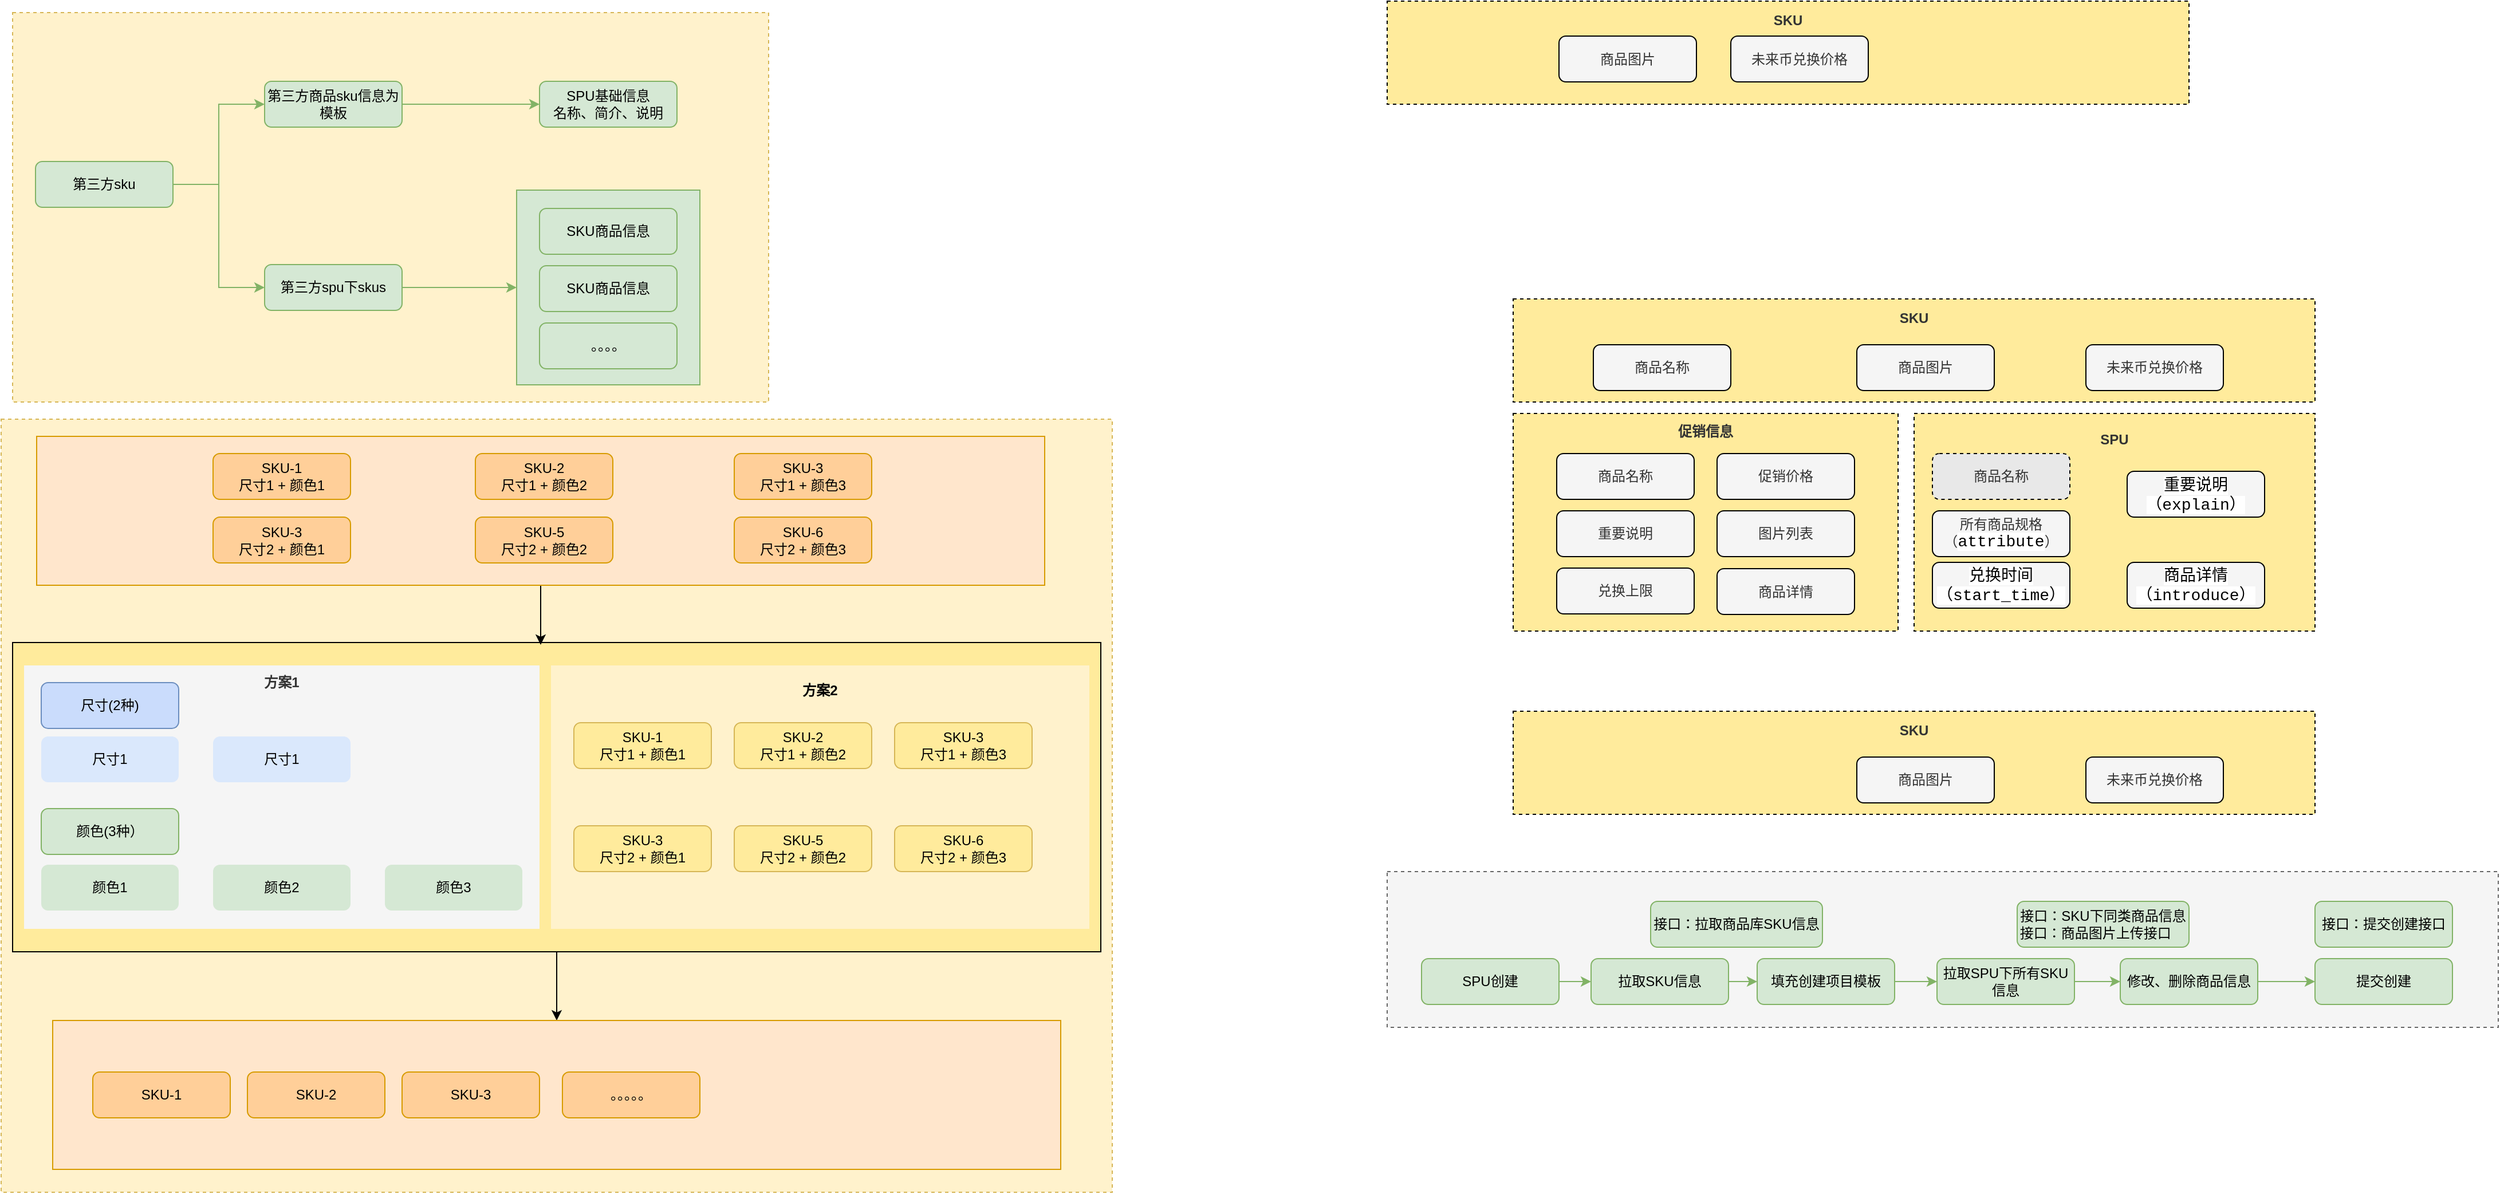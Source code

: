<mxfile version="14.4.4" type="github">
  <diagram id="fdRf9EZ7Ih-U5gFsi0EY" name="第 1 页">
    <mxGraphModel dx="1186" dy="625" grid="1" gridSize="10" guides="1" tooltips="1" connect="1" arrows="1" fold="1" page="1" pageScale="1" pageWidth="827" pageHeight="1169" math="0" shadow="0">
      <root>
        <mxCell id="0" />
        <mxCell id="1" parent="0" />
        <mxCell id="UW1wf2aVnV892IcSHCFa-147" value="" style="rounded=0;whiteSpace=wrap;html=1;dashed=1;strokeColor=#d6b656;fillColor=#fff2cc;" vertex="1" parent="1">
          <mxGeometry y="385" width="970" height="675" as="geometry" />
        </mxCell>
        <mxCell id="UW1wf2aVnV892IcSHCFa-146" value="" style="rounded=0;whiteSpace=wrap;html=1;dashed=1;strokeColor=#d6b656;fillColor=#fff2cc;" vertex="1" parent="1">
          <mxGeometry x="10" y="30" width="660" height="340" as="geometry" />
        </mxCell>
        <mxCell id="UW1wf2aVnV892IcSHCFa-145" value="" style="rounded=0;whiteSpace=wrap;html=1;dashed=1;strokeColor=#666666;fillColor=#f5f5f5;fontColor=#333333;" vertex="1" parent="1">
          <mxGeometry x="1210" y="780" width="970" height="136" as="geometry" />
        </mxCell>
        <mxCell id="UW1wf2aVnV892IcSHCFa-64" value="&lt;span style=&quot;color: rgb(51 , 51 , 51)&quot;&gt;&lt;b&gt;SPU&lt;/b&gt;&lt;br&gt;&lt;br&gt;&lt;br&gt;&lt;br&gt;&lt;br&gt;&lt;br&gt;&lt;br&gt;&lt;br&gt;&lt;br&gt;&lt;br&gt;&lt;br&gt;&lt;/span&gt;" style="rounded=0;whiteSpace=wrap;html=1;dashed=1;strokeColor=#000000;fillColor=#FFEB9C;" vertex="1" parent="1">
          <mxGeometry x="1670" y="380" width="350" height="190" as="geometry" />
        </mxCell>
        <mxCell id="UW1wf2aVnV892IcSHCFa-51" value="" style="edgeStyle=orthogonalEdgeStyle;rounded=0;orthogonalLoop=1;jettySize=auto;html=1;strokeColor=#000000;" edge="1" parent="1" source="UW1wf2aVnV892IcSHCFa-49" target="UW1wf2aVnV892IcSHCFa-50">
          <mxGeometry relative="1" as="geometry" />
        </mxCell>
        <mxCell id="UW1wf2aVnV892IcSHCFa-49" value="" style="rounded=0;whiteSpace=wrap;html=1;strokeColor=#000000;fillColor=#FFEB9C;aspect=fixed;" vertex="1" parent="1">
          <mxGeometry x="10" y="580" width="950" height="270" as="geometry" />
        </mxCell>
        <mxCell id="UW1wf2aVnV892IcSHCFa-41" style="edgeStyle=orthogonalEdgeStyle;rounded=0;orthogonalLoop=1;jettySize=auto;html=1;strokeColor=#000000;" edge="1" parent="1" source="UW1wf2aVnV892IcSHCFa-40">
          <mxGeometry relative="1" as="geometry">
            <mxPoint x="471" y="582" as="targetPoint" />
          </mxGeometry>
        </mxCell>
        <mxCell id="UW1wf2aVnV892IcSHCFa-40" value="" style="rounded=0;whiteSpace=wrap;html=1;strokeColor=#d79b00;fillColor=#ffe6cc;" vertex="1" parent="1">
          <mxGeometry x="31" y="400" width="880" height="130" as="geometry" />
        </mxCell>
        <mxCell id="UW1wf2aVnV892IcSHCFa-38" value="&lt;b&gt;方案1&lt;br&gt;&lt;br&gt;&lt;br&gt;&lt;br&gt;&lt;br&gt;&lt;br&gt;&lt;br&gt;&lt;br&gt;&lt;br&gt;&lt;br&gt;&lt;br&gt;&lt;br&gt;&lt;br&gt;&lt;br&gt;&lt;br&gt;&lt;/b&gt;" style="whiteSpace=wrap;html=1;fillColor=#f5f5f5;fontColor=#333333;dashed=1;strokeColor=none;aspect=fixed;" vertex="1" parent="1">
          <mxGeometry x="20" y="600" width="450" height="230" as="geometry" />
        </mxCell>
        <mxCell id="UW1wf2aVnV892IcSHCFa-4" value="" style="edgeStyle=orthogonalEdgeStyle;rounded=0;orthogonalLoop=1;jettySize=auto;html=1;entryX=0;entryY=0.5;entryDx=0;entryDy=0;fillColor=#d5e8d4;strokeColor=#82b366;" edge="1" parent="1" source="UW1wf2aVnV892IcSHCFa-1" target="UW1wf2aVnV892IcSHCFa-3">
          <mxGeometry relative="1" as="geometry" />
        </mxCell>
        <mxCell id="UW1wf2aVnV892IcSHCFa-12" style="edgeStyle=orthogonalEdgeStyle;rounded=0;orthogonalLoop=1;jettySize=auto;html=1;entryX=0;entryY=0.5;entryDx=0;entryDy=0;fillColor=#d5e8d4;strokeColor=#82b366;" edge="1" parent="1" source="UW1wf2aVnV892IcSHCFa-1" target="UW1wf2aVnV892IcSHCFa-6">
          <mxGeometry relative="1" as="geometry">
            <mxPoint x="240" y="260" as="targetPoint" />
          </mxGeometry>
        </mxCell>
        <mxCell id="UW1wf2aVnV892IcSHCFa-1" value="第三方sku" style="rounded=1;whiteSpace=wrap;html=1;fillColor=#d5e8d4;strokeColor=#82b366;" vertex="1" parent="1">
          <mxGeometry x="30" y="160" width="120" height="40" as="geometry" />
        </mxCell>
        <mxCell id="UW1wf2aVnV892IcSHCFa-10" style="edgeStyle=orthogonalEdgeStyle;rounded=0;orthogonalLoop=1;jettySize=auto;html=1;fillColor=#d5e8d4;strokeColor=#82b366;" edge="1" parent="1" source="UW1wf2aVnV892IcSHCFa-3" target="UW1wf2aVnV892IcSHCFa-9">
          <mxGeometry relative="1" as="geometry" />
        </mxCell>
        <mxCell id="UW1wf2aVnV892IcSHCFa-3" value="第三方商品sku信息为模板" style="rounded=1;whiteSpace=wrap;html=1;fillColor=#d5e8d4;strokeColor=#82b366;" vertex="1" parent="1">
          <mxGeometry x="230" y="90" width="120" height="40" as="geometry" />
        </mxCell>
        <mxCell id="UW1wf2aVnV892IcSHCFa-20" value="" style="edgeStyle=orthogonalEdgeStyle;rounded=0;orthogonalLoop=1;jettySize=auto;html=1;fillColor=#d5e8d4;strokeColor=#82b366;" edge="1" parent="1" source="UW1wf2aVnV892IcSHCFa-6" target="UW1wf2aVnV892IcSHCFa-16">
          <mxGeometry relative="1" as="geometry" />
        </mxCell>
        <mxCell id="UW1wf2aVnV892IcSHCFa-6" value="第三方spu下skus" style="rounded=1;whiteSpace=wrap;html=1;fillColor=#d5e8d4;strokeColor=#82b366;" vertex="1" parent="1">
          <mxGeometry x="230" y="250" width="120" height="40" as="geometry" />
        </mxCell>
        <mxCell id="UW1wf2aVnV892IcSHCFa-9" value="SPU基础信息&lt;br&gt;名称、简介、说明" style="rounded=1;whiteSpace=wrap;html=1;fillColor=#d5e8d4;strokeColor=#82b366;" vertex="1" parent="1">
          <mxGeometry x="470" y="90" width="120" height="40" as="geometry" />
        </mxCell>
        <mxCell id="UW1wf2aVnV892IcSHCFa-13" value="颜色(3种）" style="rounded=1;whiteSpace=wrap;html=1;fillColor=#d5e8d4;strokeColor=#82b366;aspect=fixed;" vertex="1" parent="1">
          <mxGeometry x="35" y="725" width="120" height="40" as="geometry" />
        </mxCell>
        <mxCell id="UW1wf2aVnV892IcSHCFa-14" value="尺寸(2种)" style="rounded=1;whiteSpace=wrap;html=1;strokeColor=#6c8ebf;fillColor=#CADCFC;aspect=fixed;" vertex="1" parent="1">
          <mxGeometry x="35" y="615" width="120" height="40" as="geometry" />
        </mxCell>
        <mxCell id="UW1wf2aVnV892IcSHCFa-23" value="" style="group;fillColor=#d5e8d4;strokeColor=#82b366;" vertex="1" connectable="0" parent="1">
          <mxGeometry x="450" y="185" width="160" height="170" as="geometry" />
        </mxCell>
        <mxCell id="UW1wf2aVnV892IcSHCFa-16" value="" style="whiteSpace=wrap;html=1;fillColor=#d5e8d4;strokeColor=#82b366;" vertex="1" parent="UW1wf2aVnV892IcSHCFa-23">
          <mxGeometry width="160" height="170" as="geometry" />
        </mxCell>
        <mxCell id="UW1wf2aVnV892IcSHCFa-8" value="SKU商品信息" style="rounded=1;whiteSpace=wrap;html=1;fillColor=#d5e8d4;strokeColor=#82b366;" vertex="1" parent="UW1wf2aVnV892IcSHCFa-23">
          <mxGeometry x="20" y="16" width="120" height="40" as="geometry" />
        </mxCell>
        <mxCell id="UW1wf2aVnV892IcSHCFa-17" value="SKU商品信息" style="rounded=1;whiteSpace=wrap;html=1;fillColor=#d5e8d4;strokeColor=#82b366;" vertex="1" parent="UW1wf2aVnV892IcSHCFa-23">
          <mxGeometry x="20" y="66" width="120" height="40" as="geometry" />
        </mxCell>
        <mxCell id="UW1wf2aVnV892IcSHCFa-18" value="。。。。" style="rounded=1;whiteSpace=wrap;html=1;fillColor=#d5e8d4;strokeColor=#82b366;" vertex="1" parent="UW1wf2aVnV892IcSHCFa-23">
          <mxGeometry x="20" y="116" width="120" height="40" as="geometry" />
        </mxCell>
        <mxCell id="UW1wf2aVnV892IcSHCFa-26" value="SKU-1&lt;br&gt;尺寸1 + 颜色1" style="rounded=1;whiteSpace=wrap;html=1;strokeColor=#d79b00;fillColor=#FFCF99;" vertex="1" parent="1">
          <mxGeometry x="185" y="415" width="120" height="40" as="geometry" />
        </mxCell>
        <mxCell id="UW1wf2aVnV892IcSHCFa-28" value="SKU-2&lt;br&gt;尺寸1 + 颜色2" style="rounded=1;whiteSpace=wrap;html=1;strokeColor=#d79b00;fillColor=#FFCF99;" vertex="1" parent="1">
          <mxGeometry x="414" y="415" width="120" height="40" as="geometry" />
        </mxCell>
        <mxCell id="UW1wf2aVnV892IcSHCFa-29" value="SKU-3&lt;br&gt;尺寸1 + 颜色3" style="rounded=1;whiteSpace=wrap;html=1;strokeColor=#d79b00;fillColor=#FFCF99;" vertex="1" parent="1">
          <mxGeometry x="640" y="415" width="120" height="40" as="geometry" />
        </mxCell>
        <mxCell id="UW1wf2aVnV892IcSHCFa-30" value="SKU-3&lt;br&gt;尺寸2 + 颜色1" style="rounded=1;whiteSpace=wrap;html=1;strokeColor=#d79b00;fillColor=#FFCF99;" vertex="1" parent="1">
          <mxGeometry x="185" y="470.5" width="120" height="40" as="geometry" />
        </mxCell>
        <mxCell id="UW1wf2aVnV892IcSHCFa-31" value="SKU-5&lt;br&gt;尺寸2 + 颜色2" style="rounded=1;whiteSpace=wrap;html=1;strokeColor=#d79b00;fillColor=#FFCF99;" vertex="1" parent="1">
          <mxGeometry x="414" y="470.5" width="120" height="40" as="geometry" />
        </mxCell>
        <mxCell id="UW1wf2aVnV892IcSHCFa-32" value="SKU-6&lt;br&gt;尺寸2 + 颜色3" style="rounded=1;whiteSpace=wrap;html=1;strokeColor=#d79b00;fillColor=#FFCF99;" vertex="1" parent="1">
          <mxGeometry x="640" y="470.5" width="120" height="40" as="geometry" />
        </mxCell>
        <mxCell id="UW1wf2aVnV892IcSHCFa-33" value="尺寸1" style="rounded=1;whiteSpace=wrap;html=1;fillColor=#dae8fc;strokeColor=none;aspect=fixed;" vertex="1" parent="1">
          <mxGeometry x="35" y="662" width="120" height="40" as="geometry" />
        </mxCell>
        <mxCell id="UW1wf2aVnV892IcSHCFa-34" value="尺寸1" style="rounded=1;whiteSpace=wrap;html=1;fillColor=#dae8fc;strokeColor=none;aspect=fixed;" vertex="1" parent="1">
          <mxGeometry x="185" y="662" width="120" height="40" as="geometry" />
        </mxCell>
        <mxCell id="UW1wf2aVnV892IcSHCFa-35" value="颜色1" style="rounded=1;whiteSpace=wrap;html=1;fillColor=#d5e8d4;strokeColor=none;aspect=fixed;" vertex="1" parent="1">
          <mxGeometry x="35" y="774" width="120" height="40" as="geometry" />
        </mxCell>
        <mxCell id="UW1wf2aVnV892IcSHCFa-36" value="颜色2" style="rounded=1;whiteSpace=wrap;html=1;fillColor=#d5e8d4;strokeColor=none;aspect=fixed;" vertex="1" parent="1">
          <mxGeometry x="185" y="774" width="120" height="40" as="geometry" />
        </mxCell>
        <mxCell id="UW1wf2aVnV892IcSHCFa-37" value="颜色3" style="rounded=1;whiteSpace=wrap;html=1;fillColor=#d5e8d4;strokeColor=none;aspect=fixed;" vertex="1" parent="1">
          <mxGeometry x="335" y="774" width="120" height="40" as="geometry" />
        </mxCell>
        <mxCell id="UW1wf2aVnV892IcSHCFa-42" value="&lt;b&gt;方案2&lt;br&gt;&lt;/b&gt;&lt;br&gt;&lt;br&gt;&lt;br&gt;&lt;br&gt;&lt;br&gt;&lt;br&gt;&lt;br&gt;&lt;br&gt;&lt;br&gt;&lt;br&gt;&lt;br&gt;&lt;br&gt;&lt;br&gt;" style="rounded=0;whiteSpace=wrap;html=1;fillColor=#fff2cc;strokeColor=none;aspect=fixed;" vertex="1" parent="1">
          <mxGeometry x="480" y="600" width="470" height="230" as="geometry" />
        </mxCell>
        <mxCell id="UW1wf2aVnV892IcSHCFa-43" value="SKU-1&lt;br&gt;尺寸1 + 颜色1" style="rounded=1;whiteSpace=wrap;html=1;strokeColor=#d6b656;fillColor=#FFEB9C;aspect=fixed;" vertex="1" parent="1">
          <mxGeometry x="500" y="650" width="120" height="40" as="geometry" />
        </mxCell>
        <mxCell id="UW1wf2aVnV892IcSHCFa-44" value="SKU-2&lt;br&gt;尺寸1 + 颜色2" style="rounded=1;whiteSpace=wrap;html=1;strokeColor=#d6b656;fillColor=#FFEB9C;aspect=fixed;" vertex="1" parent="1">
          <mxGeometry x="640" y="650" width="120" height="40" as="geometry" />
        </mxCell>
        <mxCell id="UW1wf2aVnV892IcSHCFa-45" value="SKU-3&lt;br&gt;尺寸1 + 颜色3" style="rounded=1;whiteSpace=wrap;html=1;strokeColor=#d6b656;fillColor=#FFEB9C;aspect=fixed;" vertex="1" parent="1">
          <mxGeometry x="780" y="650" width="120" height="40" as="geometry" />
        </mxCell>
        <mxCell id="UW1wf2aVnV892IcSHCFa-46" value="SKU-3&lt;br&gt;尺寸2 + 颜色1" style="rounded=1;whiteSpace=wrap;html=1;strokeColor=#d6b656;fillColor=#FFEB9C;aspect=fixed;" vertex="1" parent="1">
          <mxGeometry x="500" y="740" width="120" height="40" as="geometry" />
        </mxCell>
        <mxCell id="UW1wf2aVnV892IcSHCFa-47" value="SKU-5&lt;br&gt;尺寸2 + 颜色2" style="rounded=1;whiteSpace=wrap;html=1;strokeColor=#d6b656;fillColor=#FFEB9C;aspect=fixed;" vertex="1" parent="1">
          <mxGeometry x="640" y="740" width="120" height="40" as="geometry" />
        </mxCell>
        <mxCell id="UW1wf2aVnV892IcSHCFa-48" value="SKU-6&lt;br&gt;尺寸2 + 颜色3" style="rounded=1;whiteSpace=wrap;html=1;strokeColor=#d6b656;fillColor=#FFEB9C;aspect=fixed;" vertex="1" parent="1">
          <mxGeometry x="780" y="740" width="120" height="40" as="geometry" />
        </mxCell>
        <mxCell id="UW1wf2aVnV892IcSHCFa-50" value="" style="rounded=0;whiteSpace=wrap;html=1;strokeColor=#d79b00;fillColor=#ffe6cc;" vertex="1" parent="1">
          <mxGeometry x="45" y="910" width="880" height="130" as="geometry" />
        </mxCell>
        <mxCell id="UW1wf2aVnV892IcSHCFa-52" value="SKU-1" style="rounded=1;whiteSpace=wrap;html=1;strokeColor=#d79b00;fillColor=#FFCF99;" vertex="1" parent="1">
          <mxGeometry x="80" y="955" width="120" height="40" as="geometry" />
        </mxCell>
        <mxCell id="UW1wf2aVnV892IcSHCFa-53" value="SKU-2" style="rounded=1;whiteSpace=wrap;html=1;strokeColor=#d79b00;fillColor=#FFCF99;" vertex="1" parent="1">
          <mxGeometry x="215" y="955" width="120" height="40" as="geometry" />
        </mxCell>
        <mxCell id="UW1wf2aVnV892IcSHCFa-54" value="SKU-3" style="rounded=1;whiteSpace=wrap;html=1;strokeColor=#d79b00;fillColor=#FFCF99;" vertex="1" parent="1">
          <mxGeometry x="350" y="955" width="120" height="40" as="geometry" />
        </mxCell>
        <mxCell id="UW1wf2aVnV892IcSHCFa-56" value="所有商品规格&lt;br&gt;（&lt;span style=&quot;color: rgb(0 , 0 , 0) ; font-family: &amp;#34;consolas&amp;#34; , &amp;#34;bitstream vera sans mono&amp;#34; , &amp;#34;courier new&amp;#34; , &amp;#34;courier&amp;#34; , monospace ; font-size: 14px ; text-align: left ; background-color: rgb(255 , 255 , 255)&quot;&gt;attribute&lt;/span&gt;）" style="rounded=1;whiteSpace=wrap;html=1;fillColor=#f5f5f5;fontColor=#333333;" vertex="1" parent="1">
          <mxGeometry x="1686" y="465" width="120" height="40" as="geometry" />
        </mxCell>
        <mxCell id="UW1wf2aVnV892IcSHCFa-57" value="&lt;span style=&quot;color: rgb(0 , 0 , 0) ; font-family: &amp;#34;consolas&amp;#34; , &amp;#34;bitstream vera sans mono&amp;#34; , &amp;#34;courier new&amp;#34; , &amp;#34;courier&amp;#34; , monospace ; font-size: 14px ; text-align: left ; background-color: rgb(255 , 255 , 255)&quot;&gt;重要说明&lt;br&gt;（&lt;/span&gt;&lt;span style=&quot;color: rgb(0 , 0 , 0) ; font-family: &amp;#34;consolas&amp;#34; , &amp;#34;bitstream vera sans mono&amp;#34; , &amp;#34;courier new&amp;#34; , &amp;#34;courier&amp;#34; , monospace ; font-size: 14px ; text-align: left ; background-color: rgb(255 , 255 , 255)&quot;&gt;explain&lt;/span&gt;&lt;span style=&quot;color: rgb(0 , 0 , 0) ; font-family: &amp;#34;consolas&amp;#34; , &amp;#34;bitstream vera sans mono&amp;#34; , &amp;#34;courier new&amp;#34; , &amp;#34;courier&amp;#34; , monospace ; font-size: 14px ; text-align: left ; background-color: rgb(255 , 255 , 255)&quot;&gt;）&lt;br&gt;&lt;/span&gt;" style="rounded=1;whiteSpace=wrap;html=1;fillColor=#f5f5f5;fontColor=#333333;" vertex="1" parent="1">
          <mxGeometry x="1856" y="430.5" width="120" height="40" as="geometry" />
        </mxCell>
        <mxCell id="UW1wf2aVnV892IcSHCFa-58" value="&lt;span style=&quot;color: rgb(0 , 0 , 0) ; font-family: &amp;#34;consolas&amp;#34; , &amp;#34;bitstream vera sans mono&amp;#34; , &amp;#34;courier new&amp;#34; , &amp;#34;courier&amp;#34; , monospace ; font-size: 14px ; text-align: left ; background-color: rgb(255 , 255 , 255)&quot;&gt;兑换时间&lt;br&gt;&lt;/span&gt;&lt;span style=&quot;color: rgb(0 , 0 , 0) ; font-family: &amp;#34;consolas&amp;#34; , &amp;#34;bitstream vera sans mono&amp;#34; , &amp;#34;courier new&amp;#34; , &amp;#34;courier&amp;#34; , monospace ; font-size: 14px ; text-align: left ; background-color: rgb(255 , 255 , 255)&quot;&gt;（start_time）&lt;/span&gt;&lt;span style=&quot;color: rgb(0 , 0 , 0) ; font-family: &amp;#34;consolas&amp;#34; , &amp;#34;bitstream vera sans mono&amp;#34; , &amp;#34;courier new&amp;#34; , &amp;#34;courier&amp;#34; , monospace ; font-size: 14px ; text-align: left ; background-color: rgb(255 , 255 , 255)&quot;&gt;&lt;br&gt;&lt;/span&gt;" style="rounded=1;whiteSpace=wrap;html=1;fillColor=#f5f5f5;fontColor=#333333;" vertex="1" parent="1">
          <mxGeometry x="1686" y="510" width="120" height="40" as="geometry" />
        </mxCell>
        <mxCell id="UW1wf2aVnV892IcSHCFa-60" value="&lt;span style=&quot;color: rgb(0 , 0 , 0) ; font-family: &amp;#34;consolas&amp;#34; , &amp;#34;bitstream vera sans mono&amp;#34; , &amp;#34;courier new&amp;#34; , &amp;#34;courier&amp;#34; , monospace ; font-size: 14px ; text-align: left ; background-color: rgb(255 , 255 , 255)&quot;&gt;商品详情&lt;br&gt;&lt;/span&gt;&lt;span style=&quot;color: rgb(0 , 0 , 0) ; font-family: &amp;#34;consolas&amp;#34; , &amp;#34;bitstream vera sans mono&amp;#34; , &amp;#34;courier new&amp;#34; , &amp;#34;courier&amp;#34; , monospace ; font-size: 14px ; text-align: left ; background-color: rgb(255 , 255 , 255)&quot;&gt;（&lt;/span&gt;&lt;span style=&quot;color: rgb(0 , 0 , 0) ; font-family: &amp;#34;consolas&amp;#34; , &amp;#34;bitstream vera sans mono&amp;#34; , &amp;#34;courier new&amp;#34; , &amp;#34;courier&amp;#34; , monospace ; font-size: 14px ; text-align: left ; background-color: rgb(255 , 255 , 255)&quot;&gt;introduce&lt;/span&gt;&lt;span style=&quot;color: rgb(0 , 0 , 0) ; font-family: &amp;#34;consolas&amp;#34; , &amp;#34;bitstream vera sans mono&amp;#34; , &amp;#34;courier new&amp;#34; , &amp;#34;courier&amp;#34; , monospace ; font-size: 14px ; text-align: left ; background-color: rgb(255 , 255 , 255)&quot;&gt;）&lt;/span&gt;&lt;span style=&quot;color: rgb(0 , 0 , 0) ; font-family: &amp;#34;consolas&amp;#34; , &amp;#34;bitstream vera sans mono&amp;#34; , &amp;#34;courier new&amp;#34; , &amp;#34;courier&amp;#34; , monospace ; font-size: 14px ; text-align: left ; background-color: rgb(255 , 255 , 255)&quot;&gt;&lt;br&gt;&lt;/span&gt;" style="rounded=1;whiteSpace=wrap;html=1;fillColor=#f5f5f5;fontColor=#333333;" vertex="1" parent="1">
          <mxGeometry x="1856" y="510" width="120" height="40" as="geometry" />
        </mxCell>
        <mxCell id="UW1wf2aVnV892IcSHCFa-69" value="" style="group" vertex="1" connectable="0" parent="1">
          <mxGeometry x="1320" y="280" width="700" height="90" as="geometry" />
        </mxCell>
        <mxCell id="UW1wf2aVnV892IcSHCFa-65" value="&lt;span style=&quot;color: rgb(51 , 51 , 51)&quot;&gt;&lt;b&gt;SKU&lt;/b&gt;&lt;br&gt;&lt;br&gt;&lt;br&gt;&lt;br&gt;&lt;br&gt;&lt;/span&gt;" style="rounded=0;whiteSpace=wrap;html=1;dashed=1;strokeColor=#000000;fillColor=#FFEB9C;" vertex="1" parent="UW1wf2aVnV892IcSHCFa-69">
          <mxGeometry width="700" height="90" as="geometry" />
        </mxCell>
        <mxCell id="UW1wf2aVnV892IcSHCFa-66" value="商品名称" style="rounded=1;whiteSpace=wrap;html=1;fillColor=#f5f5f5;fontColor=#333333;" vertex="1" parent="UW1wf2aVnV892IcSHCFa-69">
          <mxGeometry x="70" y="40" width="120" height="40" as="geometry" />
        </mxCell>
        <mxCell id="UW1wf2aVnV892IcSHCFa-67" value="商品图片" style="rounded=1;whiteSpace=wrap;html=1;fillColor=#f5f5f5;fontColor=#333333;" vertex="1" parent="UW1wf2aVnV892IcSHCFa-69">
          <mxGeometry x="300" y="40" width="120" height="40" as="geometry" />
        </mxCell>
        <mxCell id="UW1wf2aVnV892IcSHCFa-68" value="未来币兑换价格" style="rounded=1;whiteSpace=wrap;html=1;fillColor=#f5f5f5;fontColor=#333333;" vertex="1" parent="UW1wf2aVnV892IcSHCFa-69">
          <mxGeometry x="500" y="40" width="120" height="40" as="geometry" />
        </mxCell>
        <mxCell id="UW1wf2aVnV892IcSHCFa-70" value="&lt;span style=&quot;color: rgb(51 , 51 , 51)&quot;&gt;&lt;b&gt;促销信息&lt;/b&gt;&lt;br&gt;&lt;br&gt;&lt;br&gt;&lt;br&gt;&lt;br&gt;&lt;br&gt;&lt;br&gt;&lt;br&gt;&lt;br&gt;&lt;br&gt;&lt;br&gt;&lt;br&gt;&lt;/span&gt;" style="rounded=0;whiteSpace=wrap;html=1;dashed=1;strokeColor=#000000;fillColor=#FFEB9C;" vertex="1" parent="1">
          <mxGeometry x="1320" y="380" width="336" height="190" as="geometry" />
        </mxCell>
        <mxCell id="UW1wf2aVnV892IcSHCFa-81" value="" style="group" vertex="1" connectable="0" parent="1">
          <mxGeometry x="1210" y="20" width="700" height="90" as="geometry" />
        </mxCell>
        <mxCell id="UW1wf2aVnV892IcSHCFa-82" value="&lt;span style=&quot;color: rgb(51 , 51 , 51)&quot;&gt;&lt;b&gt;SKU&lt;/b&gt;&lt;br&gt;&lt;br&gt;&lt;br&gt;&lt;br&gt;&lt;br&gt;&lt;/span&gt;" style="rounded=0;whiteSpace=wrap;html=1;dashed=1;strokeColor=#000000;fillColor=#FFEB9C;" vertex="1" parent="UW1wf2aVnV892IcSHCFa-81">
          <mxGeometry width="700" height="90" as="geometry" />
        </mxCell>
        <mxCell id="UW1wf2aVnV892IcSHCFa-84" value="商品图片" style="rounded=1;whiteSpace=wrap;html=1;fillColor=#f5f5f5;fontColor=#333333;" vertex="1" parent="UW1wf2aVnV892IcSHCFa-81">
          <mxGeometry x="150" y="30.5" width="120" height="40" as="geometry" />
        </mxCell>
        <mxCell id="UW1wf2aVnV892IcSHCFa-85" value="未来币兑换价格" style="rounded=1;whiteSpace=wrap;html=1;fillColor=#f5f5f5;fontColor=#333333;" vertex="1" parent="UW1wf2aVnV892IcSHCFa-81">
          <mxGeometry x="300" y="30.5" width="120" height="40" as="geometry" />
        </mxCell>
        <mxCell id="UW1wf2aVnV892IcSHCFa-83" value="商品名称" style="rounded=1;whiteSpace=wrap;html=1;fillColor=#f5f5f5;fontColor=#333333;" vertex="1" parent="1">
          <mxGeometry x="1358" y="415" width="120" height="40" as="geometry" />
        </mxCell>
        <mxCell id="UW1wf2aVnV892IcSHCFa-86" value="促销价格" style="rounded=1;whiteSpace=wrap;html=1;fillColor=#f5f5f5;fontColor=#333333;" vertex="1" parent="1">
          <mxGeometry x="1498" y="415" width="120" height="40" as="geometry" />
        </mxCell>
        <mxCell id="UW1wf2aVnV892IcSHCFa-87" value="重要说明" style="rounded=1;whiteSpace=wrap;html=1;fillColor=#f5f5f5;fontColor=#333333;" vertex="1" parent="1">
          <mxGeometry x="1358" y="465" width="120" height="40" as="geometry" />
        </mxCell>
        <mxCell id="UW1wf2aVnV892IcSHCFa-88" value="图片列表" style="rounded=1;whiteSpace=wrap;html=1;fillColor=#f5f5f5;fontColor=#333333;" vertex="1" parent="1">
          <mxGeometry x="1498" y="465" width="120" height="40" as="geometry" />
        </mxCell>
        <mxCell id="UW1wf2aVnV892IcSHCFa-89" value="兑换上限" style="rounded=1;whiteSpace=wrap;html=1;fillColor=#f5f5f5;fontColor=#333333;" vertex="1" parent="1">
          <mxGeometry x="1358" y="515" width="120" height="40" as="geometry" />
        </mxCell>
        <mxCell id="UW1wf2aVnV892IcSHCFa-90" value="商品详情" style="rounded=1;whiteSpace=wrap;html=1;fillColor=#f5f5f5;fontColor=#333333;" vertex="1" parent="1">
          <mxGeometry x="1498" y="515.5" width="120" height="40" as="geometry" />
        </mxCell>
        <mxCell id="UW1wf2aVnV892IcSHCFa-96" value="商品名称" style="rounded=1;whiteSpace=wrap;html=1;fontColor=#333333;dashed=1;fillColor=#E8E8E8;" vertex="1" parent="1">
          <mxGeometry x="1686" y="415" width="120" height="40" as="geometry" />
        </mxCell>
        <mxCell id="UW1wf2aVnV892IcSHCFa-97" value="。。。。。" style="rounded=1;whiteSpace=wrap;html=1;strokeColor=#d79b00;fillColor=#FFCF99;" vertex="1" parent="1">
          <mxGeometry x="490" y="955" width="120" height="40" as="geometry" />
        </mxCell>
        <mxCell id="UW1wf2aVnV892IcSHCFa-98" value="" style="group" vertex="1" connectable="0" parent="1">
          <mxGeometry x="1320" y="640" width="700" height="90" as="geometry" />
        </mxCell>
        <mxCell id="UW1wf2aVnV892IcSHCFa-99" value="&lt;span style=&quot;color: rgb(51 , 51 , 51)&quot;&gt;&lt;b&gt;SKU&lt;/b&gt;&lt;br&gt;&lt;br&gt;&lt;br&gt;&lt;br&gt;&lt;br&gt;&lt;/span&gt;" style="rounded=0;whiteSpace=wrap;html=1;dashed=1;strokeColor=#000000;fillColor=#FFEB9C;" vertex="1" parent="UW1wf2aVnV892IcSHCFa-98">
          <mxGeometry width="700" height="90" as="geometry" />
        </mxCell>
        <mxCell id="UW1wf2aVnV892IcSHCFa-101" value="商品图片" style="rounded=1;whiteSpace=wrap;html=1;fillColor=#f5f5f5;fontColor=#333333;" vertex="1" parent="UW1wf2aVnV892IcSHCFa-98">
          <mxGeometry x="300" y="40" width="120" height="40" as="geometry" />
        </mxCell>
        <mxCell id="UW1wf2aVnV892IcSHCFa-102" value="未来币兑换价格" style="rounded=1;whiteSpace=wrap;html=1;fillColor=#f5f5f5;fontColor=#333333;" vertex="1" parent="UW1wf2aVnV892IcSHCFa-98">
          <mxGeometry x="500" y="40" width="120" height="40" as="geometry" />
        </mxCell>
        <mxCell id="UW1wf2aVnV892IcSHCFa-105" style="edgeStyle=orthogonalEdgeStyle;rounded=0;orthogonalLoop=1;jettySize=auto;html=1;exitX=1;exitY=0.5;exitDx=0;exitDy=0;strokeColor=#82b366;fillColor=#d5e8d4;" edge="1" parent="1" source="UW1wf2aVnV892IcSHCFa-103" target="UW1wf2aVnV892IcSHCFa-104">
          <mxGeometry relative="1" as="geometry" />
        </mxCell>
        <mxCell id="UW1wf2aVnV892IcSHCFa-103" value="SPU创建" style="rounded=1;whiteSpace=wrap;html=1;fillColor=#d5e8d4;strokeColor=#82b366;" vertex="1" parent="1">
          <mxGeometry x="1240" y="856" width="120" height="40" as="geometry" />
        </mxCell>
        <mxCell id="UW1wf2aVnV892IcSHCFa-110" value="" style="edgeStyle=orthogonalEdgeStyle;rounded=0;orthogonalLoop=1;jettySize=auto;html=1;strokeColor=#82b366;entryX=0;entryY=0.5;entryDx=0;entryDy=0;fillColor=#d5e8d4;" edge="1" parent="1" source="UW1wf2aVnV892IcSHCFa-104" target="UW1wf2aVnV892IcSHCFa-106">
          <mxGeometry relative="1" as="geometry" />
        </mxCell>
        <mxCell id="UW1wf2aVnV892IcSHCFa-104" value="拉取SKU信息" style="rounded=1;whiteSpace=wrap;html=1;fillColor=#d5e8d4;strokeColor=#82b366;" vertex="1" parent="1">
          <mxGeometry x="1388" y="856" width="120" height="40" as="geometry" />
        </mxCell>
        <mxCell id="UW1wf2aVnV892IcSHCFa-112" value="" style="edgeStyle=orthogonalEdgeStyle;rounded=0;orthogonalLoop=1;jettySize=auto;html=1;strokeColor=#82b366;fillColor=#d5e8d4;" edge="1" parent="1" source="UW1wf2aVnV892IcSHCFa-106" target="UW1wf2aVnV892IcSHCFa-109">
          <mxGeometry relative="1" as="geometry" />
        </mxCell>
        <mxCell id="UW1wf2aVnV892IcSHCFa-106" value="填充创建项目模板" style="rounded=1;whiteSpace=wrap;html=1;fillColor=#d5e8d4;strokeColor=#82b366;" vertex="1" parent="1">
          <mxGeometry x="1533" y="856" width="120" height="40" as="geometry" />
        </mxCell>
        <mxCell id="UW1wf2aVnV892IcSHCFa-107" value="接口：拉取商品库SKU信息" style="rounded=1;whiteSpace=wrap;html=1;fillColor=#d5e8d4;strokeColor=#82b366;" vertex="1" parent="1">
          <mxGeometry x="1440" y="806" width="150" height="40" as="geometry" />
        </mxCell>
        <mxCell id="UW1wf2aVnV892IcSHCFa-119" style="edgeStyle=orthogonalEdgeStyle;rounded=0;orthogonalLoop=1;jettySize=auto;html=1;exitX=1;exitY=0.5;exitDx=0;exitDy=0;entryX=0;entryY=0.5;entryDx=0;entryDy=0;strokeColor=#82b366;fillColor=#d5e8d4;" edge="1" parent="1" source="UW1wf2aVnV892IcSHCFa-109" target="UW1wf2aVnV892IcSHCFa-114">
          <mxGeometry relative="1" as="geometry" />
        </mxCell>
        <mxCell id="UW1wf2aVnV892IcSHCFa-109" value="拉取SPU下所有SKU信息" style="rounded=1;whiteSpace=wrap;html=1;fillColor=#d5e8d4;strokeColor=#82b366;" vertex="1" parent="1">
          <mxGeometry x="1690" y="856" width="120" height="40" as="geometry" />
        </mxCell>
        <mxCell id="UW1wf2aVnV892IcSHCFa-113" value="接口：SKU下同类商品信息&lt;br&gt;接口：商品图片上传接口&amp;nbsp; &amp;nbsp;&amp;nbsp;" style="rounded=1;whiteSpace=wrap;html=1;fillColor=#d5e8d4;strokeColor=#82b366;" vertex="1" parent="1">
          <mxGeometry x="1760" y="806" width="150" height="40" as="geometry" />
        </mxCell>
        <mxCell id="UW1wf2aVnV892IcSHCFa-138" value="" style="edgeStyle=orthogonalEdgeStyle;rounded=0;orthogonalLoop=1;jettySize=auto;html=1;strokeColor=#82b366;fillColor=#d5e8d4;" edge="1" parent="1" source="UW1wf2aVnV892IcSHCFa-114" target="UW1wf2aVnV892IcSHCFa-137">
          <mxGeometry relative="1" as="geometry" />
        </mxCell>
        <mxCell id="UW1wf2aVnV892IcSHCFa-114" value="修改、删除商品信息" style="rounded=1;whiteSpace=wrap;html=1;fillColor=#d5e8d4;strokeColor=#82b366;" vertex="1" parent="1">
          <mxGeometry x="1850" y="856" width="120" height="40" as="geometry" />
        </mxCell>
        <mxCell id="UW1wf2aVnV892IcSHCFa-137" value="提交创建" style="rounded=1;whiteSpace=wrap;html=1;fillColor=#d5e8d4;strokeColor=#82b366;" vertex="1" parent="1">
          <mxGeometry x="2020" y="856" width="120" height="40" as="geometry" />
        </mxCell>
        <mxCell id="UW1wf2aVnV892IcSHCFa-139" value="接口：提交创建接口" style="rounded=1;whiteSpace=wrap;html=1;fillColor=#d5e8d4;strokeColor=#82b366;" vertex="1" parent="1">
          <mxGeometry x="2020" y="806" width="120" height="40" as="geometry" />
        </mxCell>
      </root>
    </mxGraphModel>
  </diagram>
</mxfile>
